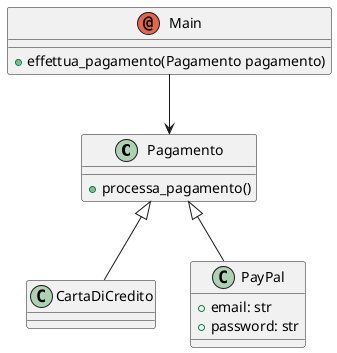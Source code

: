 @startuml e6

class Pagamento {
    + processa_pagamento()
}

class CartaDiCredito {
}

class PayPal {
    +email: str
    +password: str
}

annotation Main {
    + effettua_pagamento(Pagamento pagamento)
}

Pagamento <|-- CartaDiCredito
Pagamento <|-- PayPal
Main --> Pagamento

@enduml